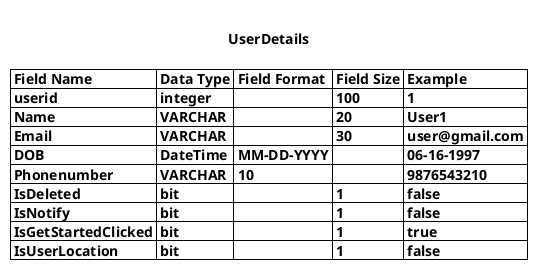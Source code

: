 @startuml SampleData
title 

UserDetails

| Field Name | Data Type | Field Format | Field Size | Example |
| userid | integer |  | 100 | 1 |
| Name | VARCHAR | | 20 | User1 |
| Email | VARCHAR | | 30 | user@gmail.com |
| DOB | DateTime | MM-DD-YYYY | | 06-16-1997 |
| Phonenumber | VARCHAR | 10| | 9876543210 |
| IsDeleted | bit | | 1 | false |
| IsNotify | bit | | 1 | false |
| IsGetStartedClicked | bit | | 1 | true |
| IsUserLocation | bit | | 1 | false |
end title
@enduml

